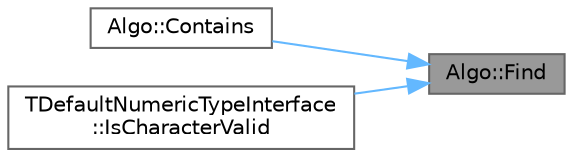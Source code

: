 digraph "Algo::Find"
{
 // INTERACTIVE_SVG=YES
 // LATEX_PDF_SIZE
  bgcolor="transparent";
  edge [fontname=Helvetica,fontsize=10,labelfontname=Helvetica,labelfontsize=10];
  node [fontname=Helvetica,fontsize=10,shape=box,height=0.2,width=0.4];
  rankdir="RL";
  Node1 [id="Node000001",label="Algo::Find",height=0.2,width=0.4,color="gray40", fillcolor="grey60", style="filled", fontcolor="black",tooltip="Returns a pointer to the first element in the range which is equal to the given value."];
  Node1 -> Node2 [id="edge1_Node000001_Node000002",dir="back",color="steelblue1",style="solid",tooltip=" "];
  Node2 [id="Node000002",label="Algo::Contains",height=0.2,width=0.4,color="grey40", fillcolor="white", style="filled",URL="$db/d33/namespaceAlgo.html#ab776bcb38619c93497e230c5cae82047",tooltip="Checks if the value exists in the range."];
  Node1 -> Node3 [id="edge2_Node000001_Node000003",dir="back",color="steelblue1",style="solid",tooltip=" "];
  Node3 [id="Node000003",label="TDefaultNumericTypeInterface\l::IsCharacterValid",height=0.2,width=0.4,color="grey40", fillcolor="white", style="filled",URL="$d3/df1/structTDefaultNumericTypeInterface.html#aa5f965c7a3d1fc297ba9bb70ded287f8",tooltip="Check whether the typed character is valid."];
}
